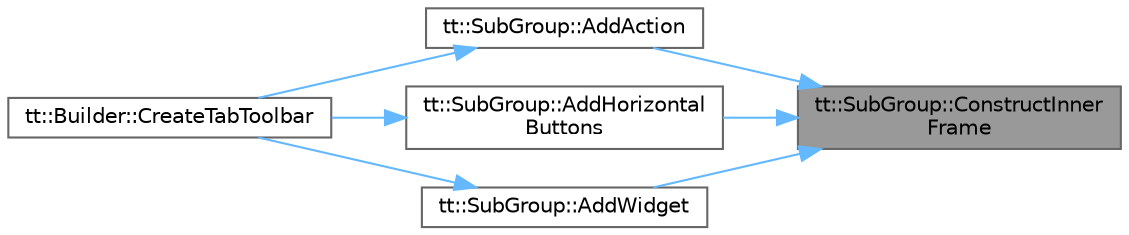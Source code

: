 digraph "tt::SubGroup::ConstructInnerFrame"
{
 // LATEX_PDF_SIZE
  bgcolor="transparent";
  edge [fontname=Helvetica,fontsize=10,labelfontname=Helvetica,labelfontsize=10];
  node [fontname=Helvetica,fontsize=10,shape=box,height=0.2,width=0.4];
  rankdir="RL";
  Node1 [id="Node000001",label="tt::SubGroup::ConstructInner\lFrame",height=0.2,width=0.4,color="gray40", fillcolor="grey60", style="filled", fontcolor="black",tooltip=" "];
  Node1 -> Node2 [id="edge1_Node000001_Node000002",dir="back",color="steelblue1",style="solid",tooltip=" "];
  Node2 [id="Node000002",label="tt::SubGroup::AddAction",height=0.2,width=0.4,color="grey40", fillcolor="white", style="filled",URL="$classtt_1_1_sub_group.html#a659c49aa24b674b4807633007cbbec1d",tooltip=" "];
  Node2 -> Node3 [id="edge2_Node000002_Node000003",dir="back",color="steelblue1",style="solid",tooltip=" "];
  Node3 [id="Node000003",label="tt::Builder::CreateTabToolbar",height=0.2,width=0.4,color="grey40", fillcolor="white", style="filled",URL="$classtt_1_1_builder.html#aef082c1a8bb14ac13395a4d5deeb90f5",tooltip=" "];
  Node1 -> Node4 [id="edge3_Node000001_Node000004",dir="back",color="steelblue1",style="solid",tooltip=" "];
  Node4 [id="Node000004",label="tt::SubGroup::AddHorizontal\lButtons",height=0.2,width=0.4,color="grey40", fillcolor="white", style="filled",URL="$classtt_1_1_sub_group.html#ae2c6288066c56a594bf3cec56d8cbd48",tooltip=" "];
  Node4 -> Node3 [id="edge4_Node000004_Node000003",dir="back",color="steelblue1",style="solid",tooltip=" "];
  Node1 -> Node5 [id="edge5_Node000001_Node000005",dir="back",color="steelblue1",style="solid",tooltip=" "];
  Node5 [id="Node000005",label="tt::SubGroup::AddWidget",height=0.2,width=0.4,color="grey40", fillcolor="white", style="filled",URL="$classtt_1_1_sub_group.html#a51d898a6c3aeab911adfcca100535f00",tooltip=" "];
  Node5 -> Node3 [id="edge6_Node000005_Node000003",dir="back",color="steelblue1",style="solid",tooltip=" "];
}
